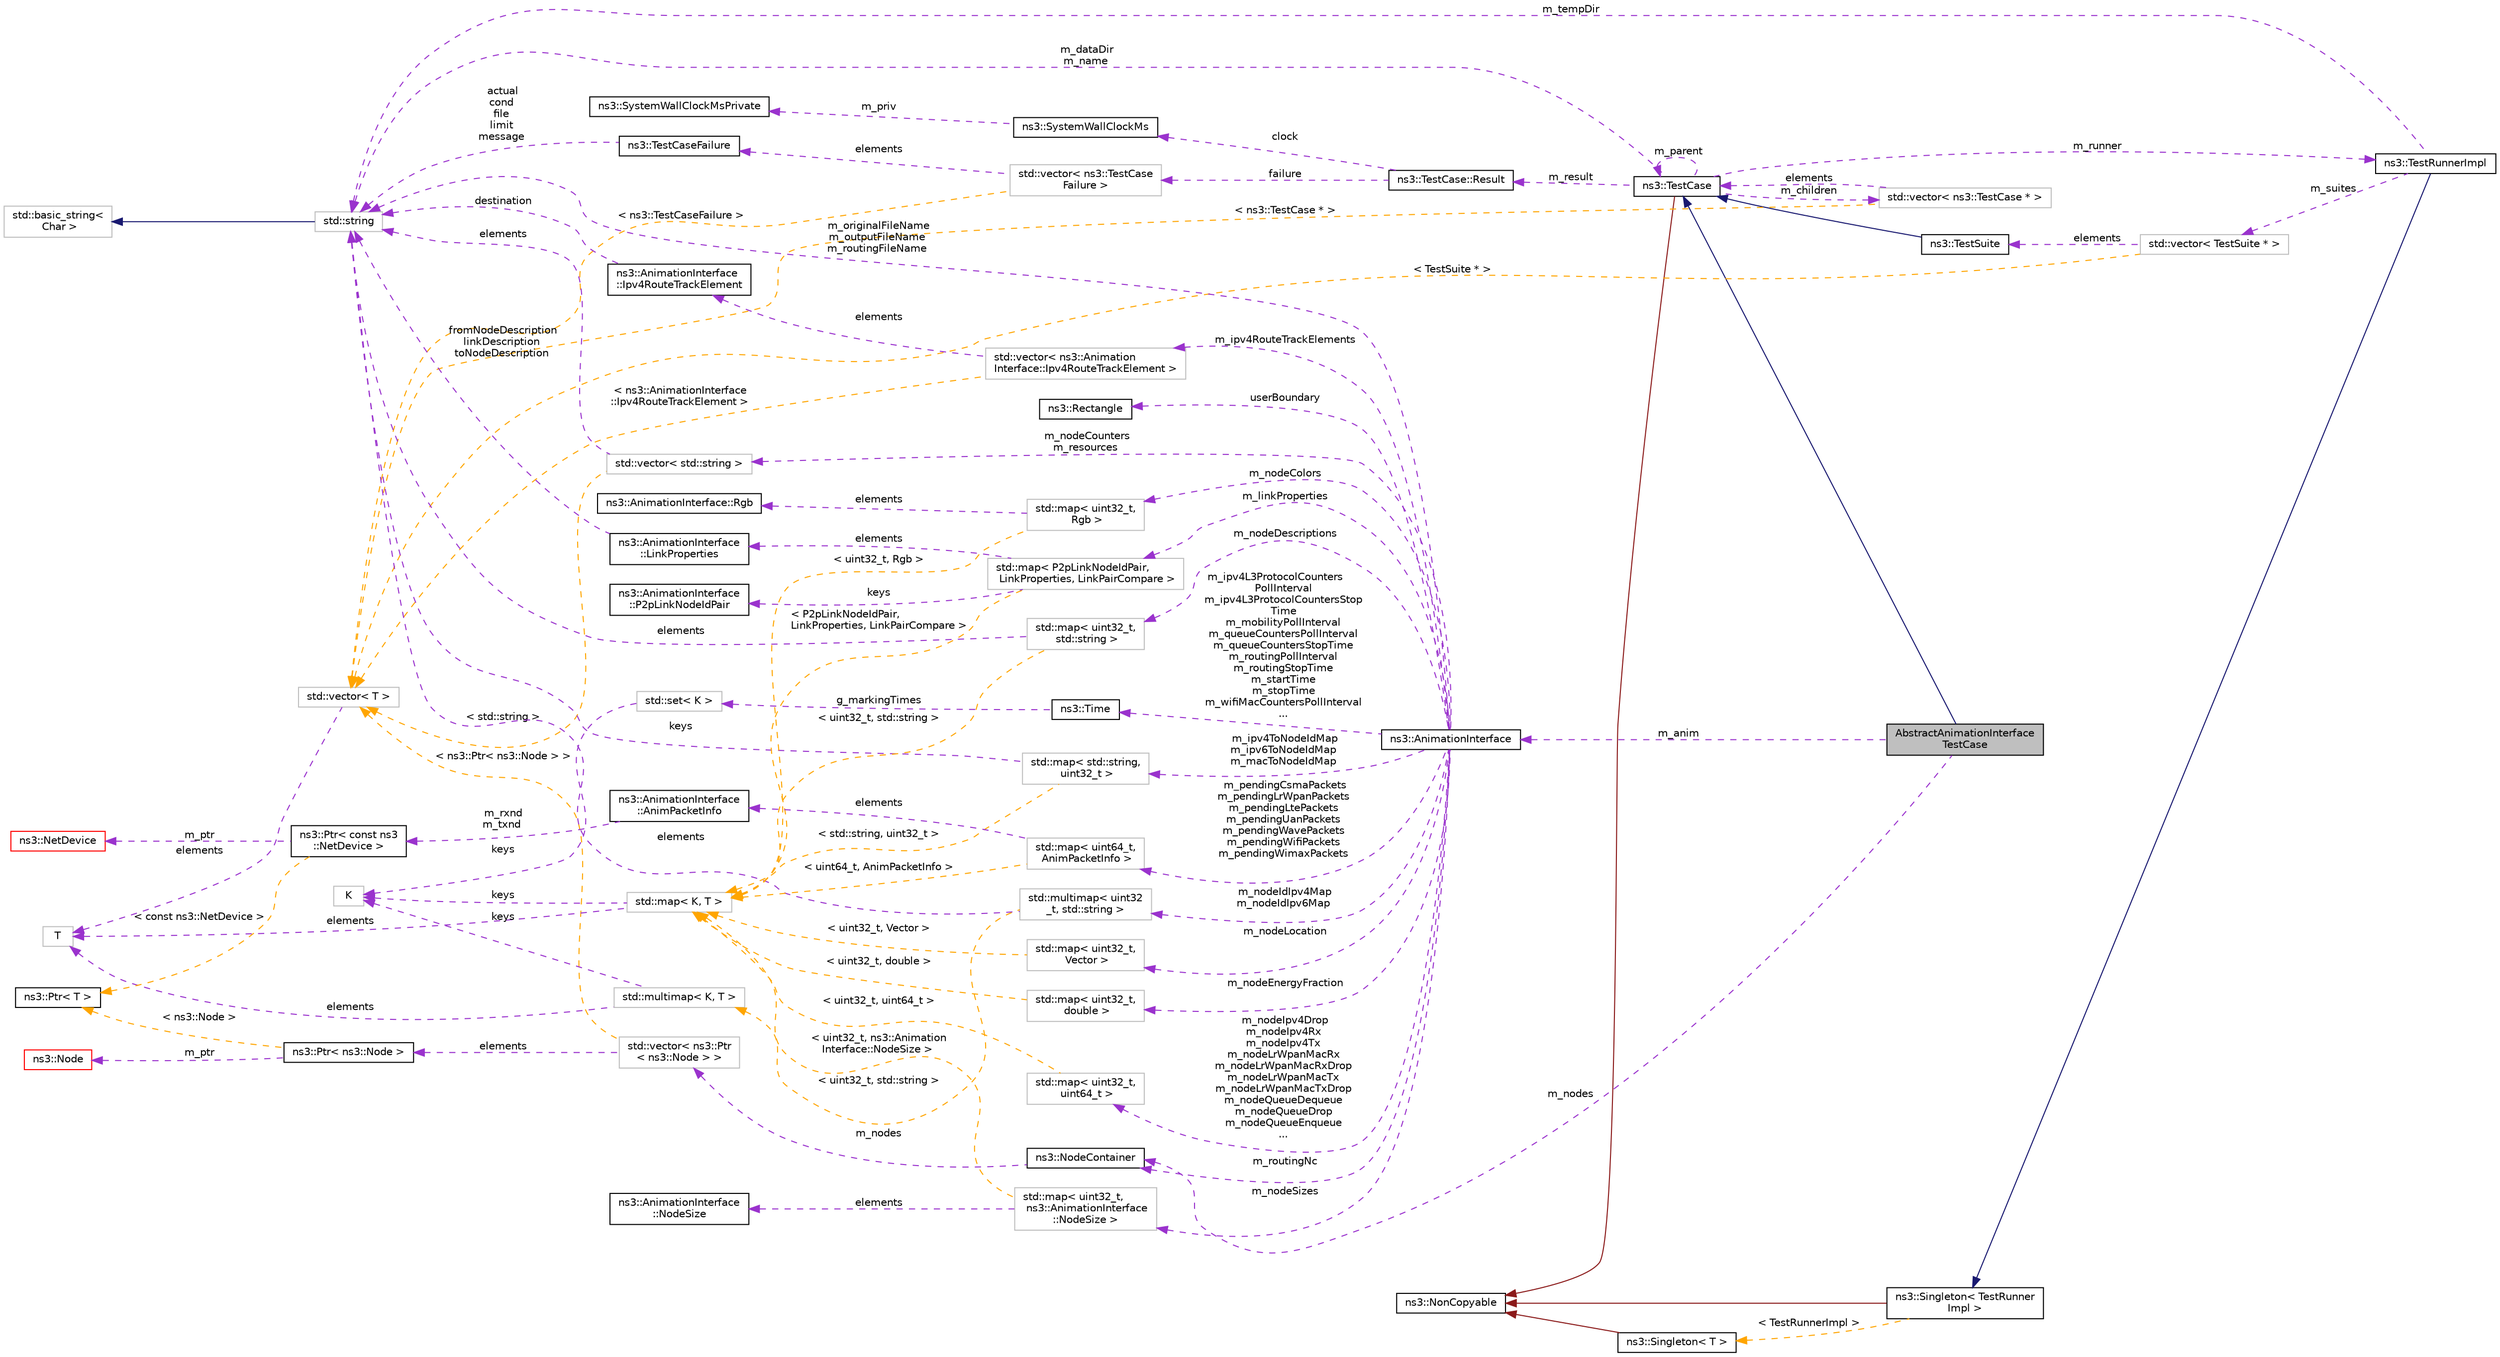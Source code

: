 digraph "AbstractAnimationInterfaceTestCase"
{
 // LATEX_PDF_SIZE
  edge [fontname="Helvetica",fontsize="10",labelfontname="Helvetica",labelfontsize="10"];
  node [fontname="Helvetica",fontsize="10",shape=record];
  rankdir="LR";
  Node1 [label="AbstractAnimationInterface\lTestCase",height=0.2,width=0.4,color="black", fillcolor="grey75", style="filled", fontcolor="black",tooltip="Abstract Animation Interface Test Case."];
  Node2 -> Node1 [dir="back",color="midnightblue",fontsize="10",style="solid",fontname="Helvetica"];
  Node2 [label="ns3::TestCase",height=0.2,width=0.4,color="black", fillcolor="white", style="filled",URL="$classns3_1_1_test_case.html",tooltip="encapsulates test code"];
  Node3 -> Node2 [dir="back",color="firebrick4",fontsize="10",style="solid",fontname="Helvetica"];
  Node3 [label="ns3::NonCopyable",height=0.2,width=0.4,color="black", fillcolor="white", style="filled",URL="$classns3_1_1_non_copyable.html",tooltip="A base class for (non-Singleton) objects which shouldn't be copied."];
  Node4 -> Node2 [dir="back",color="darkorchid3",fontsize="10",style="dashed",label=" m_children" ,fontname="Helvetica"];
  Node4 [label="std::vector\< ns3::TestCase * \>",height=0.2,width=0.4,color="grey75", fillcolor="white", style="filled",tooltip=" "];
  Node2 -> Node4 [dir="back",color="darkorchid3",fontsize="10",style="dashed",label=" elements" ,fontname="Helvetica"];
  Node5 -> Node4 [dir="back",color="orange",fontsize="10",style="dashed",label=" \< ns3::TestCase * \>" ,fontname="Helvetica"];
  Node5 [label="std::vector\< T \>",height=0.2,width=0.4,color="grey75", fillcolor="white", style="filled",tooltip=" "];
  Node6 -> Node5 [dir="back",color="darkorchid3",fontsize="10",style="dashed",label=" elements" ,fontname="Helvetica"];
  Node6 [label="T",height=0.2,width=0.4,color="grey75", fillcolor="white", style="filled",tooltip=" "];
  Node7 -> Node2 [dir="back",color="darkorchid3",fontsize="10",style="dashed",label=" m_dataDir\nm_name" ,fontname="Helvetica"];
  Node7 [label="std::string",height=0.2,width=0.4,color="grey75", fillcolor="white", style="filled",tooltip=" "];
  Node8 -> Node7 [dir="back",color="midnightblue",fontsize="10",style="solid",fontname="Helvetica"];
  Node8 [label="std::basic_string\<\l Char \>",height=0.2,width=0.4,color="grey75", fillcolor="white", style="filled",tooltip=" "];
  Node9 -> Node2 [dir="back",color="darkorchid3",fontsize="10",style="dashed",label=" m_runner" ,fontname="Helvetica"];
  Node9 [label="ns3::TestRunnerImpl",height=0.2,width=0.4,color="black", fillcolor="white", style="filled",URL="$classns3_1_1_test_runner_impl.html",tooltip="Container for all tests."];
  Node10 -> Node9 [dir="back",color="midnightblue",fontsize="10",style="solid",fontname="Helvetica"];
  Node10 [label="ns3::Singleton\< TestRunner\lImpl \>",height=0.2,width=0.4,color="black", fillcolor="white", style="filled",URL="$classns3_1_1_singleton.html",tooltip=" "];
  Node3 -> Node10 [dir="back",color="firebrick4",fontsize="10",style="solid",fontname="Helvetica"];
  Node11 -> Node10 [dir="back",color="orange",fontsize="10",style="dashed",label=" \< TestRunnerImpl \>" ,fontname="Helvetica"];
  Node11 [label="ns3::Singleton\< T \>",height=0.2,width=0.4,color="black", fillcolor="white", style="filled",URL="$classns3_1_1_singleton.html",tooltip="A template singleton."];
  Node3 -> Node11 [dir="back",color="firebrick4",fontsize="10",style="solid",fontname="Helvetica"];
  Node12 -> Node9 [dir="back",color="darkorchid3",fontsize="10",style="dashed",label=" m_suites" ,fontname="Helvetica"];
  Node12 [label="std::vector\< TestSuite * \>",height=0.2,width=0.4,color="grey75", fillcolor="white", style="filled",tooltip=" "];
  Node13 -> Node12 [dir="back",color="darkorchid3",fontsize="10",style="dashed",label=" elements" ,fontname="Helvetica"];
  Node13 [label="ns3::TestSuite",height=0.2,width=0.4,color="black", fillcolor="white", style="filled",URL="$classns3_1_1_test_suite.html",tooltip="A suite of tests to run."];
  Node2 -> Node13 [dir="back",color="midnightblue",fontsize="10",style="solid",fontname="Helvetica"];
  Node5 -> Node12 [dir="back",color="orange",fontsize="10",style="dashed",label=" \< TestSuite * \>" ,fontname="Helvetica"];
  Node7 -> Node9 [dir="back",color="darkorchid3",fontsize="10",style="dashed",label=" m_tempDir" ,fontname="Helvetica"];
  Node2 -> Node2 [dir="back",color="darkorchid3",fontsize="10",style="dashed",label=" m_parent" ,fontname="Helvetica"];
  Node14 -> Node2 [dir="back",color="darkorchid3",fontsize="10",style="dashed",label=" m_result" ,fontname="Helvetica"];
  Node14 [label="ns3::TestCase::Result",height=0.2,width=0.4,color="black", fillcolor="white", style="filled",URL="$structns3_1_1_test_case_1_1_result.html",tooltip="Container for results from a TestCase."];
  Node15 -> Node14 [dir="back",color="darkorchid3",fontsize="10",style="dashed",label=" failure" ,fontname="Helvetica"];
  Node15 [label="std::vector\< ns3::TestCase\lFailure \>",height=0.2,width=0.4,color="grey75", fillcolor="white", style="filled",tooltip=" "];
  Node16 -> Node15 [dir="back",color="darkorchid3",fontsize="10",style="dashed",label=" elements" ,fontname="Helvetica"];
  Node16 [label="ns3::TestCaseFailure",height=0.2,width=0.4,color="black", fillcolor="white", style="filled",URL="$structns3_1_1_test_case_failure.html",tooltip="Container for details of a test failure."];
  Node7 -> Node16 [dir="back",color="darkorchid3",fontsize="10",style="dashed",label=" actual\ncond\nfile\nlimit\nmessage" ,fontname="Helvetica"];
  Node5 -> Node15 [dir="back",color="orange",fontsize="10",style="dashed",label=" \< ns3::TestCaseFailure \>" ,fontname="Helvetica"];
  Node17 -> Node14 [dir="back",color="darkorchid3",fontsize="10",style="dashed",label=" clock" ,fontname="Helvetica"];
  Node17 [label="ns3::SystemWallClockMs",height=0.2,width=0.4,color="black", fillcolor="white", style="filled",URL="$classns3_1_1_system_wall_clock_ms.html",tooltip="Measure elapsed wall clock time in milliseconds."];
  Node18 -> Node17 [dir="back",color="darkorchid3",fontsize="10",style="dashed",label=" m_priv" ,fontname="Helvetica"];
  Node18 [label="ns3::SystemWallClockMsPrivate",height=0.2,width=0.4,color="black", fillcolor="white", style="filled",URL="$classns3_1_1_system_wall_clock_ms_private.html",tooltip="System-dependent implementation for SystemWallClockMs."];
  Node19 -> Node1 [dir="back",color="darkorchid3",fontsize="10",style="dashed",label=" m_anim" ,fontname="Helvetica"];
  Node19 [label="ns3::AnimationInterface",height=0.2,width=0.4,color="black", fillcolor="white", style="filled",URL="$classns3_1_1_animation_interface.html",tooltip="Interface to network animator."];
  Node20 -> Node19 [dir="back",color="darkorchid3",fontsize="10",style="dashed",label=" m_ipv4ToNodeIdMap\nm_ipv6ToNodeIdMap\nm_macToNodeIdMap" ,fontname="Helvetica"];
  Node20 [label="std::map\< std::string,\l uint32_t \>",height=0.2,width=0.4,color="grey75", fillcolor="white", style="filled",tooltip=" "];
  Node7 -> Node20 [dir="back",color="darkorchid3",fontsize="10",style="dashed",label=" keys" ,fontname="Helvetica"];
  Node21 -> Node20 [dir="back",color="orange",fontsize="10",style="dashed",label=" \< std::string, uint32_t \>" ,fontname="Helvetica"];
  Node21 [label="std::map\< K, T \>",height=0.2,width=0.4,color="grey75", fillcolor="white", style="filled",tooltip=" "];
  Node22 -> Node21 [dir="back",color="darkorchid3",fontsize="10",style="dashed",label=" keys" ,fontname="Helvetica"];
  Node22 [label="K",height=0.2,width=0.4,color="grey75", fillcolor="white", style="filled",tooltip=" "];
  Node6 -> Node21 [dir="back",color="darkorchid3",fontsize="10",style="dashed",label=" elements" ,fontname="Helvetica"];
  Node23 -> Node19 [dir="back",color="darkorchid3",fontsize="10",style="dashed",label=" m_nodeIpv4Drop\nm_nodeIpv4Rx\nm_nodeIpv4Tx\nm_nodeLrWpanMacRx\nm_nodeLrWpanMacRxDrop\nm_nodeLrWpanMacTx\nm_nodeLrWpanMacTxDrop\nm_nodeQueueDequeue\nm_nodeQueueDrop\nm_nodeQueueEnqueue\n..." ,fontname="Helvetica"];
  Node23 [label="std::map\< uint32_t,\l uint64_t \>",height=0.2,width=0.4,color="grey75", fillcolor="white", style="filled",tooltip=" "];
  Node21 -> Node23 [dir="back",color="orange",fontsize="10",style="dashed",label=" \< uint32_t, uint64_t \>" ,fontname="Helvetica"];
  Node24 -> Node19 [dir="back",color="darkorchid3",fontsize="10",style="dashed",label=" m_nodeLocation" ,fontname="Helvetica"];
  Node24 [label="std::map\< uint32_t,\l Vector \>",height=0.2,width=0.4,color="grey75", fillcolor="white", style="filled",tooltip=" "];
  Node21 -> Node24 [dir="back",color="orange",fontsize="10",style="dashed",label=" \< uint32_t, Vector \>" ,fontname="Helvetica"];
  Node25 -> Node19 [dir="back",color="darkorchid3",fontsize="10",style="dashed",label=" m_pendingCsmaPackets\nm_pendingLrWpanPackets\nm_pendingLtePackets\nm_pendingUanPackets\nm_pendingWavePackets\nm_pendingWifiPackets\nm_pendingWimaxPackets" ,fontname="Helvetica"];
  Node25 [label="std::map\< uint64_t,\l AnimPacketInfo \>",height=0.2,width=0.4,color="grey75", fillcolor="white", style="filled",tooltip=" "];
  Node26 -> Node25 [dir="back",color="darkorchid3",fontsize="10",style="dashed",label=" elements" ,fontname="Helvetica"];
  Node26 [label="ns3::AnimationInterface\l::AnimPacketInfo",height=0.2,width=0.4,color="black", fillcolor="white", style="filled",URL="$classns3_1_1_animation_interface_1_1_anim_packet_info.html",tooltip="AnimPacketInfo class."];
  Node27 -> Node26 [dir="back",color="darkorchid3",fontsize="10",style="dashed",label=" m_rxnd\nm_txnd" ,fontname="Helvetica"];
  Node27 [label="ns3::Ptr\< const ns3\l::NetDevice \>",height=0.2,width=0.4,color="black", fillcolor="white", style="filled",URL="$classns3_1_1_ptr.html",tooltip=" "];
  Node28 -> Node27 [dir="back",color="darkorchid3",fontsize="10",style="dashed",label=" m_ptr" ,fontname="Helvetica"];
  Node28 [label="ns3::NetDevice",height=0.2,width=0.4,color="red", fillcolor="white", style="filled",URL="$classns3_1_1_net_device.html",tooltip="Network layer to device interface."];
  Node36 -> Node27 [dir="back",color="orange",fontsize="10",style="dashed",label=" \< const ns3::NetDevice \>" ,fontname="Helvetica"];
  Node36 [label="ns3::Ptr\< T \>",height=0.2,width=0.4,color="black", fillcolor="white", style="filled",URL="$classns3_1_1_ptr.html",tooltip="Smart pointer class similar to boost::intrusive_ptr."];
  Node21 -> Node25 [dir="back",color="orange",fontsize="10",style="dashed",label=" \< uint64_t, AnimPacketInfo \>" ,fontname="Helvetica"];
  Node37 -> Node19 [dir="back",color="darkorchid3",fontsize="10",style="dashed",label=" m_nodeDescriptions" ,fontname="Helvetica"];
  Node37 [label="std::map\< uint32_t,\l std::string \>",height=0.2,width=0.4,color="grey75", fillcolor="white", style="filled",tooltip=" "];
  Node7 -> Node37 [dir="back",color="darkorchid3",fontsize="10",style="dashed",label=" elements" ,fontname="Helvetica"];
  Node21 -> Node37 [dir="back",color="orange",fontsize="10",style="dashed",label=" \< uint32_t, std::string \>" ,fontname="Helvetica"];
  Node38 -> Node19 [dir="back",color="darkorchid3",fontsize="10",style="dashed",label=" m_ipv4L3ProtocolCounters\lPollInterval\nm_ipv4L3ProtocolCountersStop\lTime\nm_mobilityPollInterval\nm_queueCountersPollInterval\nm_queueCountersStopTime\nm_routingPollInterval\nm_routingStopTime\nm_startTime\nm_stopTime\nm_wifiMacCountersPollInterval\n..." ,fontname="Helvetica"];
  Node38 [label="ns3::Time",height=0.2,width=0.4,color="black", fillcolor="white", style="filled",URL="$classns3_1_1_time.html",tooltip="Simulation virtual time values and global simulation resolution."];
  Node39 -> Node38 [dir="back",color="darkorchid3",fontsize="10",style="dashed",label=" g_markingTimes" ,fontname="Helvetica"];
  Node39 [label="std::set\< K \>",height=0.2,width=0.4,color="grey75", fillcolor="white", style="filled",tooltip=" "];
  Node22 -> Node39 [dir="back",color="darkorchid3",fontsize="10",style="dashed",label=" keys" ,fontname="Helvetica"];
  Node40 -> Node19 [dir="back",color="darkorchid3",fontsize="10",style="dashed",label=" m_nodeSizes" ,fontname="Helvetica"];
  Node40 [label="std::map\< uint32_t,\l ns3::AnimationInterface\l::NodeSize \>",height=0.2,width=0.4,color="grey75", fillcolor="white", style="filled",tooltip=" "];
  Node41 -> Node40 [dir="back",color="darkorchid3",fontsize="10",style="dashed",label=" elements" ,fontname="Helvetica"];
  Node41 [label="ns3::AnimationInterface\l::NodeSize",height=0.2,width=0.4,color="black", fillcolor="white", style="filled",URL="$structns3_1_1_animation_interface_1_1_node_size.html",tooltip="NodeSize structure."];
  Node21 -> Node40 [dir="back",color="orange",fontsize="10",style="dashed",label=" \< uint32_t, ns3::Animation\lInterface::NodeSize \>" ,fontname="Helvetica"];
  Node42 -> Node19 [dir="back",color="darkorchid3",fontsize="10",style="dashed",label=" m_linkProperties" ,fontname="Helvetica"];
  Node42 [label="std::map\< P2pLinkNodeIdPair,\l LinkProperties, LinkPairCompare \>",height=0.2,width=0.4,color="grey75", fillcolor="white", style="filled",tooltip=" "];
  Node43 -> Node42 [dir="back",color="darkorchid3",fontsize="10",style="dashed",label=" elements" ,fontname="Helvetica"];
  Node43 [label="ns3::AnimationInterface\l::LinkProperties",height=0.2,width=0.4,color="black", fillcolor="white", style="filled",URL="$structns3_1_1_animation_interface_1_1_link_properties.html",tooltip="LinkProperties structure."];
  Node7 -> Node43 [dir="back",color="darkorchid3",fontsize="10",style="dashed",label=" fromNodeDescription\nlinkDescription\ntoNodeDescription" ,fontname="Helvetica"];
  Node44 -> Node42 [dir="back",color="darkorchid3",fontsize="10",style="dashed",label=" keys" ,fontname="Helvetica"];
  Node44 [label="ns3::AnimationInterface\l::P2pLinkNodeIdPair",height=0.2,width=0.4,color="black", fillcolor="white", style="filled",URL="$structns3_1_1_animation_interface_1_1_p2p_link_node_id_pair.html",tooltip="P2pLinkNodeIdPair structure."];
  Node21 -> Node42 [dir="back",color="orange",fontsize="10",style="dashed",label=" \< P2pLinkNodeIdPair,\l LinkProperties, LinkPairCompare \>" ,fontname="Helvetica"];
  Node45 -> Node19 [dir="back",color="darkorchid3",fontsize="10",style="dashed",label=" m_nodeColors" ,fontname="Helvetica"];
  Node45 [label="std::map\< uint32_t,\l Rgb \>",height=0.2,width=0.4,color="grey75", fillcolor="white", style="filled",tooltip=" "];
  Node46 -> Node45 [dir="back",color="darkorchid3",fontsize="10",style="dashed",label=" elements" ,fontname="Helvetica"];
  Node46 [label="ns3::AnimationInterface::Rgb",height=0.2,width=0.4,color="black", fillcolor="white", style="filled",URL="$structns3_1_1_animation_interface_1_1_rgb.html",tooltip="RGB structure."];
  Node21 -> Node45 [dir="back",color="orange",fontsize="10",style="dashed",label=" \< uint32_t, Rgb \>" ,fontname="Helvetica"];
  Node7 -> Node19 [dir="back",color="darkorchid3",fontsize="10",style="dashed",label=" m_originalFileName\nm_outputFileName\nm_routingFileName" ,fontname="Helvetica"];
  Node47 -> Node19 [dir="back",color="darkorchid3",fontsize="10",style="dashed",label=" m_nodeEnergyFraction" ,fontname="Helvetica"];
  Node47 [label="std::map\< uint32_t,\l double \>",height=0.2,width=0.4,color="grey75", fillcolor="white", style="filled",tooltip=" "];
  Node21 -> Node47 [dir="back",color="orange",fontsize="10",style="dashed",label=" \< uint32_t, double \>" ,fontname="Helvetica"];
  Node48 -> Node19 [dir="back",color="darkorchid3",fontsize="10",style="dashed",label=" m_nodeIdIpv4Map\nm_nodeIdIpv6Map" ,fontname="Helvetica"];
  Node48 [label="std::multimap\< uint32\l_t, std::string \>",height=0.2,width=0.4,color="grey75", fillcolor="white", style="filled",tooltip=" "];
  Node7 -> Node48 [dir="back",color="darkorchid3",fontsize="10",style="dashed",label=" elements" ,fontname="Helvetica"];
  Node49 -> Node48 [dir="back",color="orange",fontsize="10",style="dashed",label=" \< uint32_t, std::string \>" ,fontname="Helvetica"];
  Node49 [label="std::multimap\< K, T \>",height=0.2,width=0.4,color="grey75", fillcolor="white", style="filled",tooltip=" "];
  Node22 -> Node49 [dir="back",color="darkorchid3",fontsize="10",style="dashed",label=" keys" ,fontname="Helvetica"];
  Node6 -> Node49 [dir="back",color="darkorchid3",fontsize="10",style="dashed",label=" elements" ,fontname="Helvetica"];
  Node50 -> Node19 [dir="back",color="darkorchid3",fontsize="10",style="dashed",label=" userBoundary" ,fontname="Helvetica"];
  Node50 [label="ns3::Rectangle",height=0.2,width=0.4,color="black", fillcolor="white", style="filled",URL="$classns3_1_1_rectangle.html",tooltip="a 2d rectangle"];
  Node51 -> Node19 [dir="back",color="darkorchid3",fontsize="10",style="dashed",label=" m_nodeCounters\nm_resources" ,fontname="Helvetica"];
  Node51 [label="std::vector\< std::string \>",height=0.2,width=0.4,color="grey75", fillcolor="white", style="filled",tooltip=" "];
  Node7 -> Node51 [dir="back",color="darkorchid3",fontsize="10",style="dashed",label=" elements" ,fontname="Helvetica"];
  Node5 -> Node51 [dir="back",color="orange",fontsize="10",style="dashed",label=" \< std::string \>" ,fontname="Helvetica"];
  Node52 -> Node19 [dir="back",color="darkorchid3",fontsize="10",style="dashed",label=" m_routingNc" ,fontname="Helvetica"];
  Node52 [label="ns3::NodeContainer",height=0.2,width=0.4,color="black", fillcolor="white", style="filled",URL="$classns3_1_1_node_container.html",tooltip="keep track of a set of node pointers."];
  Node53 -> Node52 [dir="back",color="darkorchid3",fontsize="10",style="dashed",label=" m_nodes" ,fontname="Helvetica"];
  Node53 [label="std::vector\< ns3::Ptr\l\< ns3::Node \> \>",height=0.2,width=0.4,color="grey75", fillcolor="white", style="filled",tooltip=" "];
  Node54 -> Node53 [dir="back",color="darkorchid3",fontsize="10",style="dashed",label=" elements" ,fontname="Helvetica"];
  Node54 [label="ns3::Ptr\< ns3::Node \>",height=0.2,width=0.4,color="black", fillcolor="white", style="filled",URL="$classns3_1_1_ptr.html",tooltip=" "];
  Node55 -> Node54 [dir="back",color="darkorchid3",fontsize="10",style="dashed",label=" m_ptr" ,fontname="Helvetica"];
  Node55 [label="ns3::Node",height=0.2,width=0.4,color="red", fillcolor="white", style="filled",URL="$classns3_1_1_node.html",tooltip="A network Node."];
  Node36 -> Node54 [dir="back",color="orange",fontsize="10",style="dashed",label=" \< ns3::Node \>" ,fontname="Helvetica"];
  Node5 -> Node53 [dir="back",color="orange",fontsize="10",style="dashed",label=" \< ns3::Ptr\< ns3::Node \> \>" ,fontname="Helvetica"];
  Node81 -> Node19 [dir="back",color="darkorchid3",fontsize="10",style="dashed",label=" m_ipv4RouteTrackElements" ,fontname="Helvetica"];
  Node81 [label="std::vector\< ns3::Animation\lInterface::Ipv4RouteTrackElement \>",height=0.2,width=0.4,color="grey75", fillcolor="white", style="filled",tooltip=" "];
  Node82 -> Node81 [dir="back",color="darkorchid3",fontsize="10",style="dashed",label=" elements" ,fontname="Helvetica"];
  Node82 [label="ns3::AnimationInterface\l::Ipv4RouteTrackElement",height=0.2,width=0.4,color="black", fillcolor="white", style="filled",URL="$structns3_1_1_animation_interface_1_1_ipv4_route_track_element.html",tooltip="Ipv4RouteTrackElement structure."];
  Node7 -> Node82 [dir="back",color="darkorchid3",fontsize="10",style="dashed",label=" destination" ,fontname="Helvetica"];
  Node5 -> Node81 [dir="back",color="orange",fontsize="10",style="dashed",label=" \< ns3::AnimationInterface\l::Ipv4RouteTrackElement \>" ,fontname="Helvetica"];
  Node52 -> Node1 [dir="back",color="darkorchid3",fontsize="10",style="dashed",label=" m_nodes" ,fontname="Helvetica"];
}
